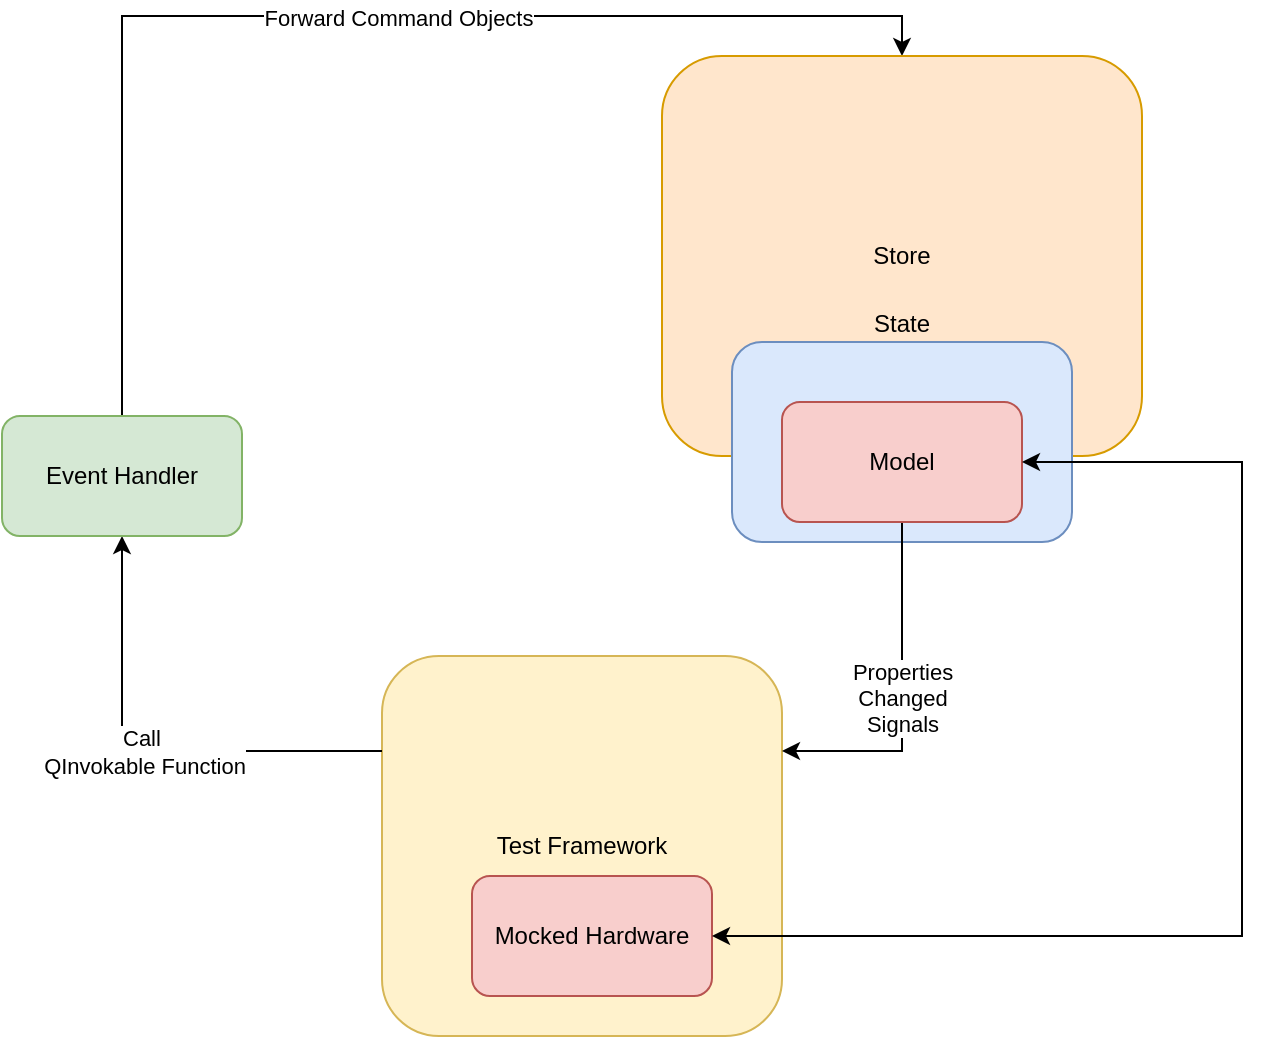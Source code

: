 <mxfile version="27.0.6">
  <diagram name="Page-1" id="4ubJQzWttPGJfMhkH8R_">
    <mxGraphModel dx="1218" dy="702" grid="1" gridSize="10" guides="1" tooltips="1" connect="1" arrows="1" fold="1" page="1" pageScale="1" pageWidth="850" pageHeight="1100" background="#ffffff" math="0" shadow="0">
      <root>
        <mxCell id="0" />
        <mxCell id="1" parent="0" />
        <mxCell id="v_gDfItxkTuYzbll6fDR-17" value="Test Framework" style="rounded=1;whiteSpace=wrap;html=1;fillColor=#fff2cc;strokeColor=#d6b656;" parent="1" vertex="1">
          <mxGeometry x="320" y="440" width="200" height="190" as="geometry" />
        </mxCell>
        <mxCell id="v_gDfItxkTuYzbll6fDR-4" value="&lt;div&gt;Call&amp;nbsp;&lt;/div&gt;&lt;div&gt;QInvokable Function&lt;/div&gt;" style="edgeStyle=orthogonalEdgeStyle;rounded=0;orthogonalLoop=1;jettySize=auto;html=1;exitX=0;exitY=0.25;exitDx=0;exitDy=0;" parent="1" source="v_gDfItxkTuYzbll6fDR-17" target="v_gDfItxkTuYzbll6fDR-3" edge="1">
          <mxGeometry relative="1" as="geometry">
            <mxPoint x="360" y="480" as="sourcePoint" />
          </mxGeometry>
        </mxCell>
        <mxCell id="v_gDfItxkTuYzbll6fDR-10" style="edgeStyle=orthogonalEdgeStyle;rounded=0;orthogonalLoop=1;jettySize=auto;html=1;exitX=0.5;exitY=0;exitDx=0;exitDy=0;entryX=0.5;entryY=0;entryDx=0;entryDy=0;" parent="1" source="v_gDfItxkTuYzbll6fDR-3" target="v_gDfItxkTuYzbll6fDR-5" edge="1">
          <mxGeometry relative="1" as="geometry" />
        </mxCell>
        <mxCell id="v_gDfItxkTuYzbll6fDR-11" value="Forward Command Objects" style="edgeLabel;html=1;align=center;verticalAlign=middle;resizable=0;points=[];" parent="v_gDfItxkTuYzbll6fDR-10" vertex="1" connectable="0">
          <mxGeometry x="0.106" y="-1" relative="1" as="geometry">
            <mxPoint as="offset" />
          </mxGeometry>
        </mxCell>
        <mxCell id="v_gDfItxkTuYzbll6fDR-3" value="Event Handler" style="rounded=1;whiteSpace=wrap;html=1;fillColor=#d5e8d4;strokeColor=#82b366;" parent="1" vertex="1">
          <mxGeometry x="130" y="320" width="120" height="60" as="geometry" />
        </mxCell>
        <mxCell id="v_gDfItxkTuYzbll6fDR-5" value="Store" style="rounded=1;whiteSpace=wrap;html=1;labelPosition=center;verticalLabelPosition=middle;align=center;verticalAlign=middle;fillColor=#ffe6cc;strokeColor=#d79b00;" parent="1" vertex="1">
          <mxGeometry x="460" y="140" width="240" height="200" as="geometry" />
        </mxCell>
        <mxCell id="v_gDfItxkTuYzbll6fDR-7" value="State" style="rounded=1;whiteSpace=wrap;html=1;labelPosition=center;verticalLabelPosition=top;align=center;verticalAlign=bottom;fillColor=#dae8fc;strokeColor=#6c8ebf;" parent="1" vertex="1">
          <mxGeometry x="495" y="283" width="170" height="100" as="geometry" />
        </mxCell>
        <mxCell id="v_gDfItxkTuYzbll6fDR-12" value="Mocked Hardware" style="rounded=1;whiteSpace=wrap;html=1;fillColor=#f8cecc;strokeColor=#b85450;" parent="1" vertex="1">
          <mxGeometry x="365" y="550" width="120" height="60" as="geometry" />
        </mxCell>
        <mxCell id="v_gDfItxkTuYzbll6fDR-14" value="Properties&lt;br&gt;&lt;div&gt;Changed&lt;/div&gt;&lt;div&gt;Signals&lt;br&gt;&lt;/div&gt;" style="edgeStyle=orthogonalEdgeStyle;rounded=0;orthogonalLoop=1;jettySize=auto;html=1;exitX=0.5;exitY=1;exitDx=0;exitDy=0;entryX=1;entryY=0.25;entryDx=0;entryDy=0;" parent="1" source="v_gDfItxkTuYzbll6fDR-13" target="v_gDfItxkTuYzbll6fDR-17" edge="1">
          <mxGeometry x="0.009" relative="1" as="geometry">
            <mxPoint x="480" y="480" as="targetPoint" />
            <mxPoint as="offset" />
          </mxGeometry>
        </mxCell>
        <mxCell id="v_gDfItxkTuYzbll6fDR-13" value="Model" style="rounded=1;whiteSpace=wrap;html=1;fillColor=#f8cecc;strokeColor=#b85450;" parent="1" vertex="1">
          <mxGeometry x="520" y="313" width="120" height="60" as="geometry" />
        </mxCell>
        <mxCell id="v_gDfItxkTuYzbll6fDR-18" value="" style="endArrow=classic;startArrow=classic;html=1;rounded=0;exitX=1;exitY=0.5;exitDx=0;exitDy=0;entryX=1;entryY=0.5;entryDx=0;entryDy=0;" parent="1" source="v_gDfItxkTuYzbll6fDR-12" target="v_gDfItxkTuYzbll6fDR-13" edge="1">
          <mxGeometry width="50" height="50" relative="1" as="geometry">
            <mxPoint x="490" y="430" as="sourcePoint" />
            <mxPoint x="540" y="380" as="targetPoint" />
            <Array as="points">
              <mxPoint x="750" y="580" />
              <mxPoint x="750" y="343" />
            </Array>
          </mxGeometry>
        </mxCell>
      </root>
    </mxGraphModel>
  </diagram>
</mxfile>
